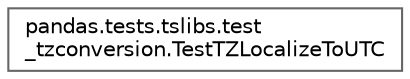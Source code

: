 digraph "Graphical Class Hierarchy"
{
 // LATEX_PDF_SIZE
  bgcolor="transparent";
  edge [fontname=Helvetica,fontsize=10,labelfontname=Helvetica,labelfontsize=10];
  node [fontname=Helvetica,fontsize=10,shape=box,height=0.2,width=0.4];
  rankdir="LR";
  Node0 [id="Node000000",label="pandas.tests.tslibs.test\l_tzconversion.TestTZLocalizeToUTC",height=0.2,width=0.4,color="grey40", fillcolor="white", style="filled",URL="$d1/d9c/classpandas_1_1tests_1_1tslibs_1_1test__tzconversion_1_1TestTZLocalizeToUTC.html",tooltip=" "];
}
